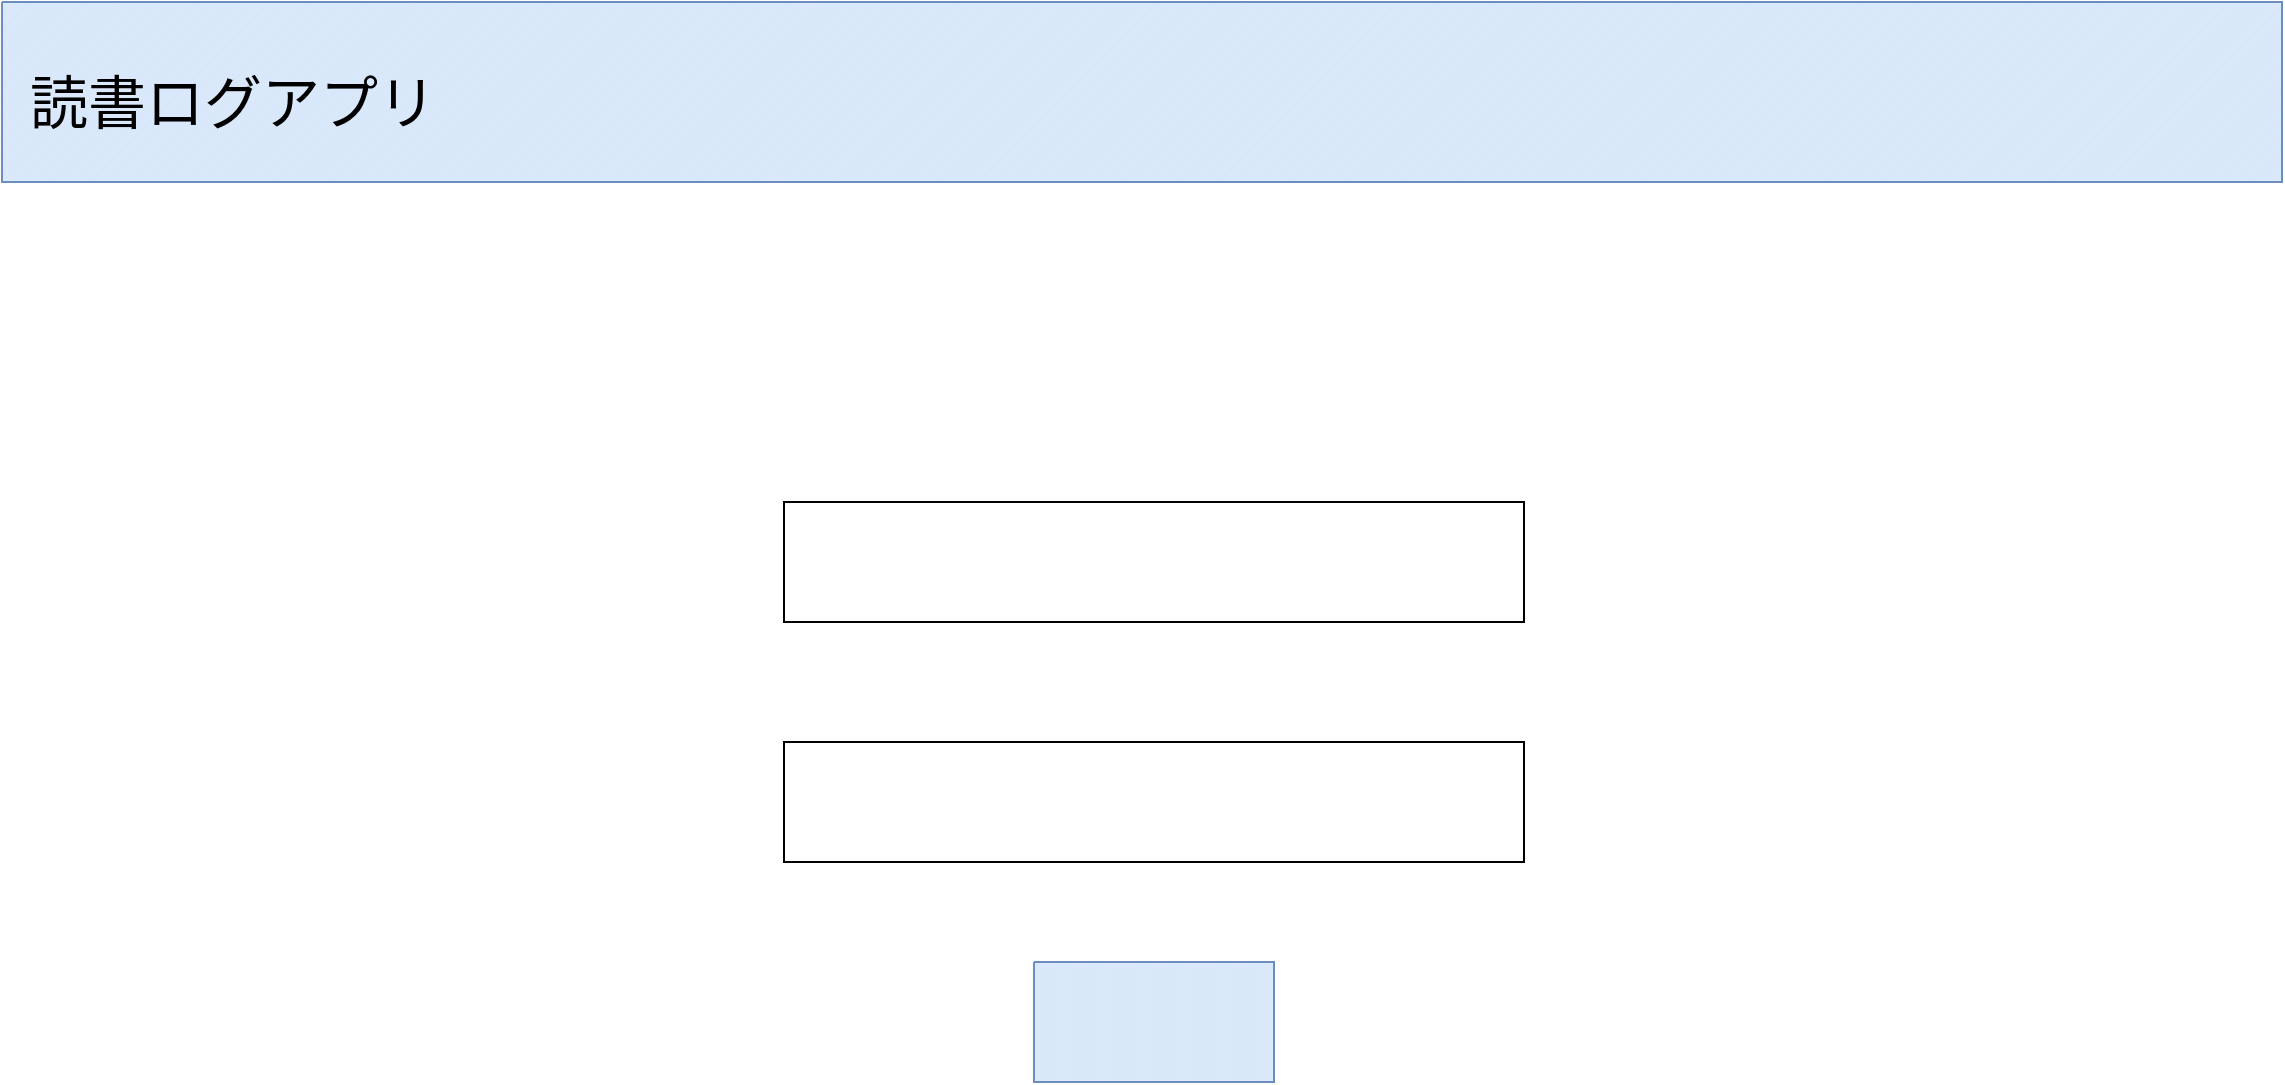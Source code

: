 <mxfile version="24.8.6">
  <diagram name="ページ1" id="QkrrsLEGO74F7CeddmKC">
    <mxGraphModel dx="2929" dy="748" grid="1" gridSize="10" guides="1" tooltips="1" connect="1" arrows="1" fold="1" page="1" pageScale="1" pageWidth="1169" pageHeight="827" math="0" shadow="0">
      <root>
        <mxCell id="0" />
        <mxCell id="1" parent="0" />
        <mxCell id="5xJS2YFvxH59TrxPRNHD-4" value="&lt;h1&gt;&lt;br&gt;&lt;/h1&gt;" style="verticalLabelPosition=middle;verticalAlign=middle;html=1;shape=mxgraph.basic.patternFillRect;fillStyle=diag;step=5;fillStrokeWidth=0.2;fillStrokeColor=#dddddd;fillColor=#dae8fc;strokeColor=#6c8ebf;labelPosition=center;align=center;" vertex="1" parent="1">
          <mxGeometry x="-1160" y="50" width="1140" height="90" as="geometry" />
        </mxCell>
        <mxCell id="5xJS2YFvxH59TrxPRNHD-5" value="" style="verticalLabelPosition=bottom;verticalAlign=top;html=1;shape=mxgraph.basic.rect;fillColor2=none;strokeWidth=1;size=20;indent=5;" vertex="1" parent="1">
          <mxGeometry x="-769" y="300" width="370" height="60" as="geometry" />
        </mxCell>
        <mxCell id="5xJS2YFvxH59TrxPRNHD-6" value="" style="verticalLabelPosition=bottom;verticalAlign=top;html=1;shape=mxgraph.basic.rect;fillColor2=none;strokeWidth=1;size=20;indent=5;" vertex="1" parent="1">
          <mxGeometry x="-769" y="420" width="370" height="60" as="geometry" />
        </mxCell>
        <mxCell id="5xJS2YFvxH59TrxPRNHD-7" value="" style="verticalLabelPosition=bottom;verticalAlign=top;html=1;shape=mxgraph.basic.patternFillRect;fillStyle=vert;step=5;fillStrokeWidth=0.2;fillStrokeColor=#dddddd;fillColor=#dae8fc;strokeColor=#6c8ebf;" vertex="1" parent="1">
          <mxGeometry x="-644" y="530" width="120" height="60" as="geometry" />
        </mxCell>
        <mxCell id="5xJS2YFvxH59TrxPRNHD-8" value="&lt;font style=&quot;font-size: 29px;&quot;&gt;読書ログアプリ&lt;/font&gt;" style="verticalLabelPosition=middle;verticalAlign=middle;html=1;shape=mxgraph.basic.rect;fillColor2=none;strokeWidth=1;size=20;indent=5;labelPosition=center;align=center;fontSize=50;fillColor=none;strokeColor=none;" vertex="1" parent="1">
          <mxGeometry x="-1160" y="50" width="230" height="85" as="geometry" />
        </mxCell>
      </root>
    </mxGraphModel>
  </diagram>
</mxfile>
